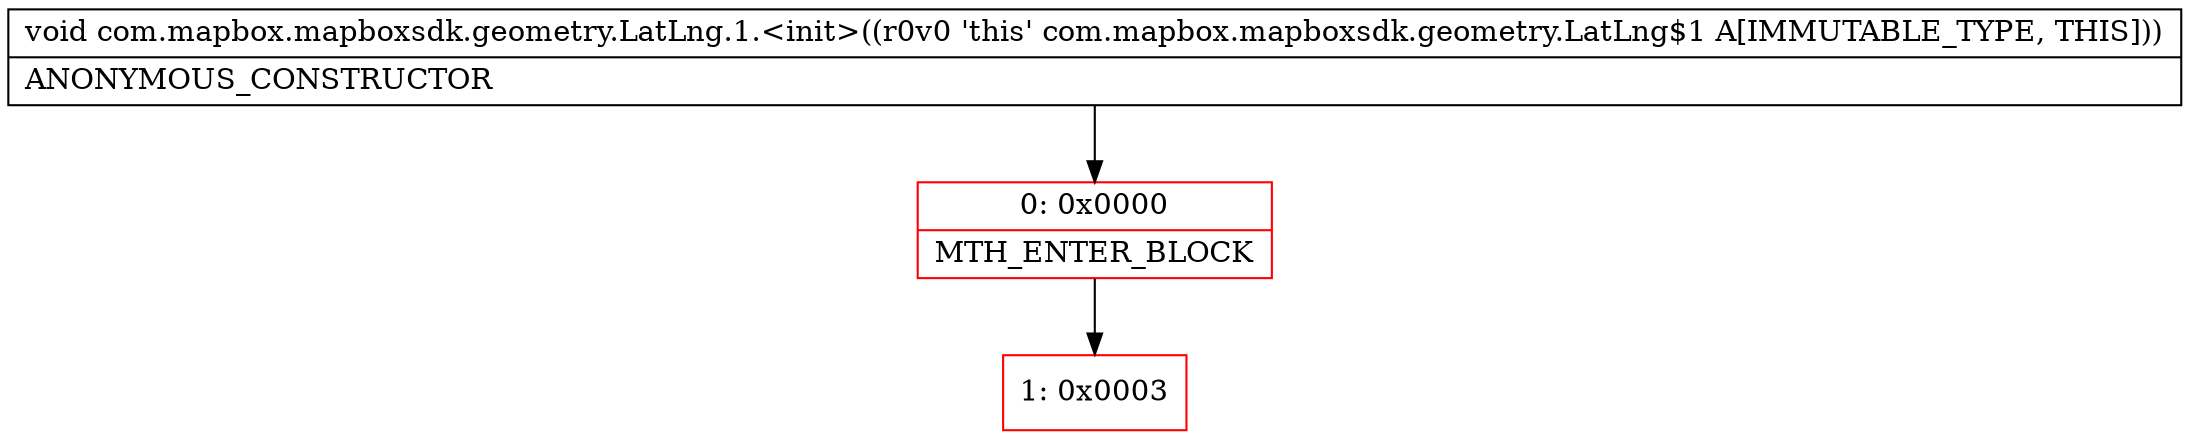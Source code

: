 digraph "CFG forcom.mapbox.mapboxsdk.geometry.LatLng.1.\<init\>()V" {
subgraph cluster_Region_486511170 {
label = "R(0)";
node [shape=record,color=blue];
}
Node_0 [shape=record,color=red,label="{0\:\ 0x0000|MTH_ENTER_BLOCK\l}"];
Node_1 [shape=record,color=red,label="{1\:\ 0x0003}"];
MethodNode[shape=record,label="{void com.mapbox.mapboxsdk.geometry.LatLng.1.\<init\>((r0v0 'this' com.mapbox.mapboxsdk.geometry.LatLng$1 A[IMMUTABLE_TYPE, THIS]))  | ANONYMOUS_CONSTRUCTOR\l}"];
MethodNode -> Node_0;
Node_0 -> Node_1;
}

